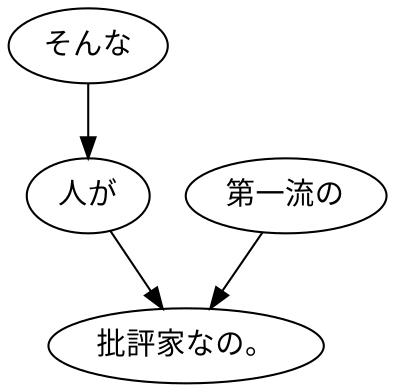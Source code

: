 digraph graph4655 {
	node0 [label="そんな"];
	node1 [label="人が"];
	node2 [label="第一流の"];
	node3 [label="批評家なの。"];
	node0 -> node1;
	node1 -> node3;
	node2 -> node3;
}
